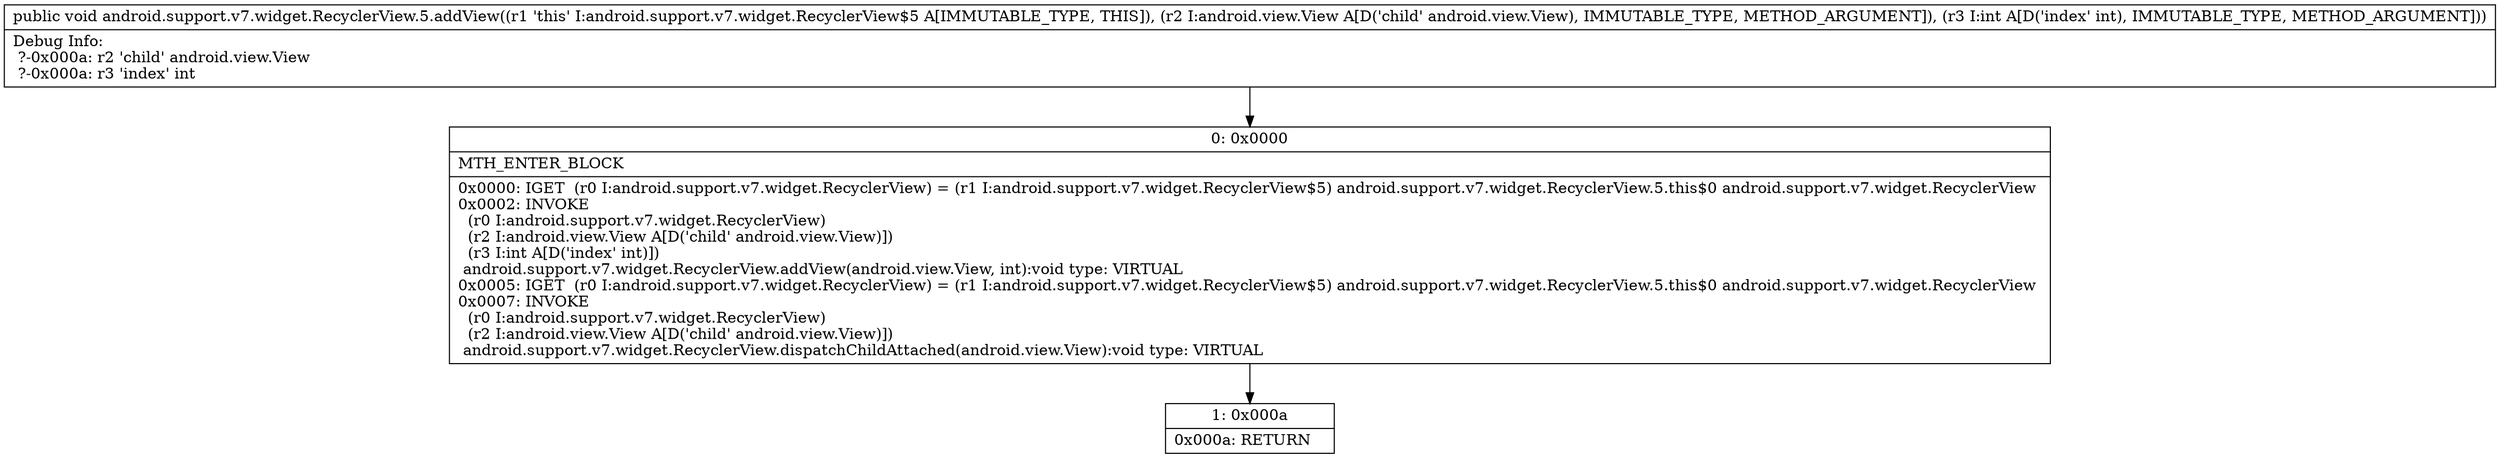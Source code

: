digraph "CFG forandroid.support.v7.widget.RecyclerView.5.addView(Landroid\/view\/View;I)V" {
Node_0 [shape=record,label="{0\:\ 0x0000|MTH_ENTER_BLOCK\l|0x0000: IGET  (r0 I:android.support.v7.widget.RecyclerView) = (r1 I:android.support.v7.widget.RecyclerView$5) android.support.v7.widget.RecyclerView.5.this$0 android.support.v7.widget.RecyclerView \l0x0002: INVOKE  \l  (r0 I:android.support.v7.widget.RecyclerView)\l  (r2 I:android.view.View A[D('child' android.view.View)])\l  (r3 I:int A[D('index' int)])\l android.support.v7.widget.RecyclerView.addView(android.view.View, int):void type: VIRTUAL \l0x0005: IGET  (r0 I:android.support.v7.widget.RecyclerView) = (r1 I:android.support.v7.widget.RecyclerView$5) android.support.v7.widget.RecyclerView.5.this$0 android.support.v7.widget.RecyclerView \l0x0007: INVOKE  \l  (r0 I:android.support.v7.widget.RecyclerView)\l  (r2 I:android.view.View A[D('child' android.view.View)])\l android.support.v7.widget.RecyclerView.dispatchChildAttached(android.view.View):void type: VIRTUAL \l}"];
Node_1 [shape=record,label="{1\:\ 0x000a|0x000a: RETURN   \l}"];
MethodNode[shape=record,label="{public void android.support.v7.widget.RecyclerView.5.addView((r1 'this' I:android.support.v7.widget.RecyclerView$5 A[IMMUTABLE_TYPE, THIS]), (r2 I:android.view.View A[D('child' android.view.View), IMMUTABLE_TYPE, METHOD_ARGUMENT]), (r3 I:int A[D('index' int), IMMUTABLE_TYPE, METHOD_ARGUMENT]))  | Debug Info:\l  ?\-0x000a: r2 'child' android.view.View\l  ?\-0x000a: r3 'index' int\l}"];
MethodNode -> Node_0;
Node_0 -> Node_1;
}

